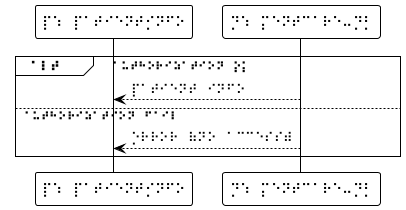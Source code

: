 {
  "sha1": "mf01ce0e4q223ctuvj7gnuxjyvqhiy8",
  "insertion": {
    "when": "2024-06-03T18:59:35.167Z",
    "url": "https://github.com/plantuml/plantuml/issues/1044#issuecomment-1160748638",
    "user": "plantuml@gmail.com"
  }
}
@startuml
!theme plain
<style>
sequenceDiagram  {
  group {
    FontColor transparent
  }
}
</STYLE>

participant "⡏⠱⠀⡏⠁⠞⠊⠑⠝⠞⡊⠝⠋⠕" as pi
participant "⡙⠱⠀⡍⠑⠝⠞⠉⠁⠗⠑⠤⡙⡃" as db

group ⠁⠇⠞ [<color:#0>⠁⠥⠞⠓⠕⠗⠊⠵⠁⠞⠊⠕⠝⠀⡕⡅</color>]
  db --> pi: ⡏⠁⠞⠊⠑⠝⠞⠀⠊⠝⠋⠕
else <color:#0>⠁⠥⠞⠓⠕⠗⠊⠵⠁⠞⠊⠕⠝⠀⠋⠁⠊⠇</color>
  db --> pi: ⡑⠗⠗⠕⠗⠀⠷⠝⠕⠀⠁⠉⠉⠑⠎⠎⠾
end
@enduml
